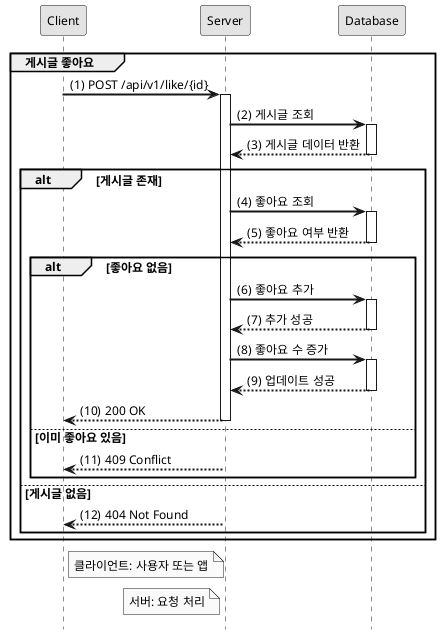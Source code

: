 @startuml

hide footbox
autoactivate on

' 스타일 설정
skinparam monochrome true
skinparam shadowing false
skinparam defaultFontSize 12
skinparam defaultFontName Arial
skinparam sequenceArrowThickness 2

participant "Client" as C
participant "Server" as S
participant "Database" as DB

group 게시글 좋아요
    autonumber 1 "(0)"
    C -> S: POST /api/v1/like/{id}
    S -> DB: 게시글 조회
    DB --> S: 게시글 데이터 반환
    alt 게시글 존재
        S -> DB: 좋아요 조회
        DB --> S: 좋아요 여부 반환
        alt 좋아요 없음
            S -> DB: 좋아요 추가
            DB --> S: 추가 성공
            S -> DB: 좋아요 수 증가
            DB --> S: 업데이트 성공
            S --> C: 200 OK
        else 이미 좋아요 있음
            S --> C: 409 Conflict
        end
    else 게시글 없음
        S --> C: 404 Not Found
    end
end

note right of C: 클라이언트: 사용자 또는 앱
note left of S: 서버: 요청 처리

@enduml